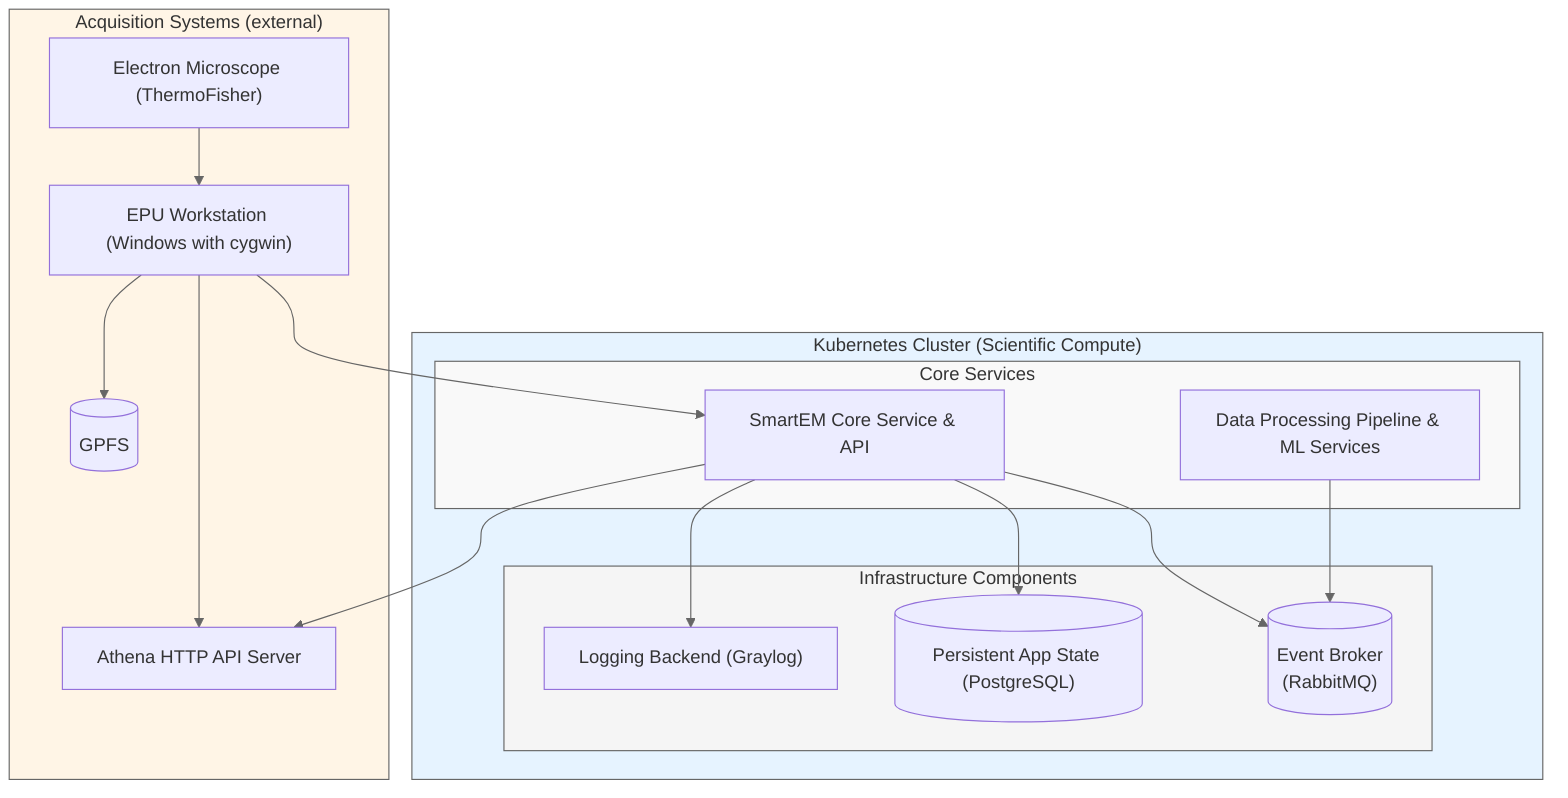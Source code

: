 graph TD
    subgraph k8s["Kubernetes Cluster (Scientific Compute)"]
        subgraph core["Core Services"]
            api["SmartEM Core Service & API"]
            dp["Data Processing Pipeline & ML Services"]
        end

        subgraph infrastructure["Infrastructure Components"]
            log["Logging Backend (Graylog)"]
            db[("Persistent App State (PostgreSQL)")]
            mq[("Event Broker\n(RabbitMQ)")]
        end
    end

    subgraph ext["Acquisition Systems (external)"]
        direction TB
        em["Electron Microscope (ThermoFisher)"]
        gpfs[("GPFS")]
        epu["EPU Workstation (Windows with cygwin)"]
        athena["Athena HTTP API Server"]
    end

    %% Internal connections
    api --> db
    api --> mq
    dp --> mq
    api --> log

    %% External connections
    em --> epu
    epu --> gpfs
    epu --> athena
    api --> athena
    epu --> api

    %% Styling
    classDef k8s fill:#e6f3ff,stroke:#666
    classDef core fill:#f9f9f9,stroke:#666
    classDef infra fill:#f5f5f5,stroke:#666
    classDef ext fill:#fff5e6,stroke:#666

    class k8s k8s
    class core core
    class infrastructure infra
    class ext ext
    %% Link styling
    linkStyle 0,1,2,3,4,5,6,7,8 stroke:#666